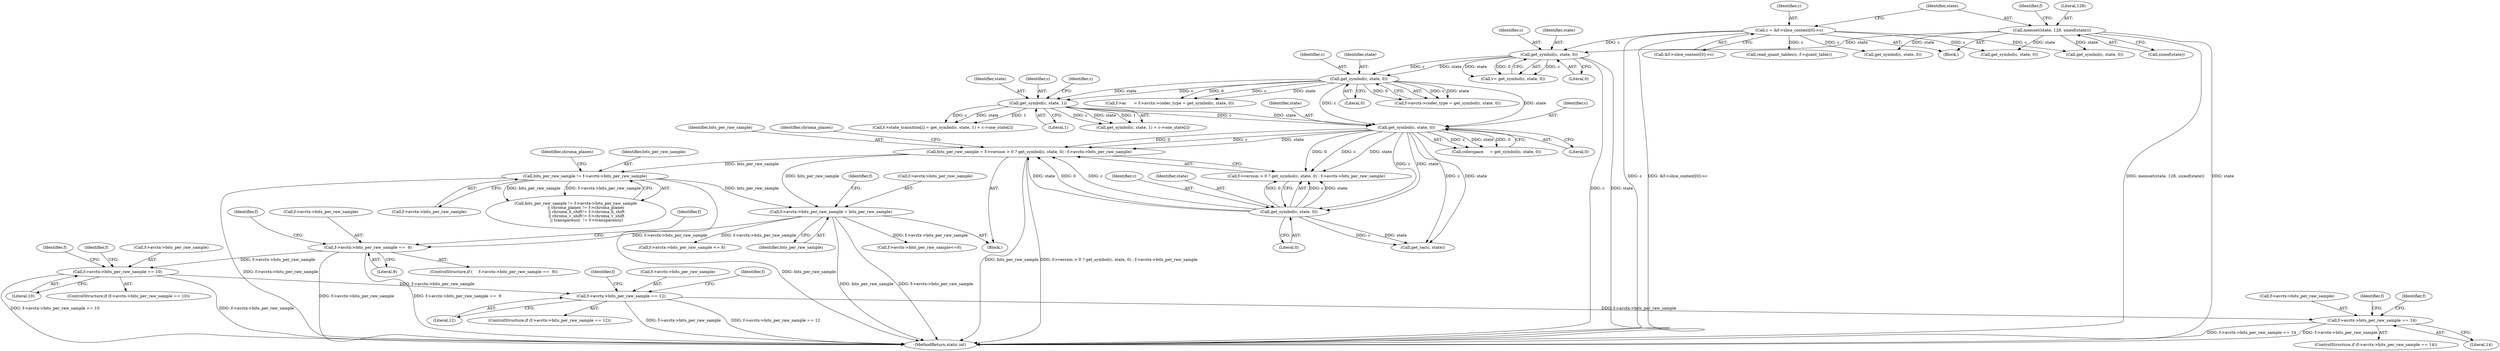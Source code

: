 digraph "0_FFmpeg_b05cd1ea7e45a836f7f6071a716c38bb30326e0f@pointer" {
"1000779" [label="(Call,f->avctx->bits_per_raw_sample == 12)"];
"1000763" [label="(Call,f->avctx->bits_per_raw_sample == 10)"];
"1000747" [label="(Call,f->avctx->bits_per_raw_sample ==  9)"];
"1000315" [label="(Call,f->avctx->bits_per_raw_sample = bits_per_raw_sample)"];
"1000219" [label="(Call,bits_per_raw_sample = f->version > 0 ? get_symbol(c, state, 0) : f->avctx->bits_per_raw_sample)"];
"1000227" [label="(Call,get_symbol(c, state, 0))"];
"1000215" [label="(Call,get_symbol(c, state, 0))"];
"1000177" [label="(Call,get_symbol(c, state, 0))"];
"1000144" [label="(Call,get_symbol(c, state, 0))"];
"1000113" [label="(Call,c = &f->slice_context[0]->c)"];
"1000123" [label="(Call,memset(state, 128, sizeof(state)))"];
"1000204" [label="(Call,get_symbol(c, state, 1))"];
"1000271" [label="(Call,bits_per_raw_sample != f->avctx->bits_per_raw_sample)"];
"1000795" [label="(Call,f->avctx->bits_per_raw_sample == 14)"];
"1000785" [label="(Literal,12)"];
"1000324" [label="(Identifier,f)"];
"1000206" [label="(Identifier,state)"];
"1000142" [label="(Call,v= get_symbol(c, state, 0))"];
"1000778" [label="(ControlStructure,if (f->avctx->bits_per_raw_sample == 12))"];
"1000763" [label="(Call,f->avctx->bits_per_raw_sample == 10)"];
"1000125" [label="(Literal,128)"];
"1000753" [label="(Literal,9)"];
"1000395" [label="(Call,f->avctx->bits_per_raw_sample<=8)"];
"1000220" [label="(Identifier,bits_per_raw_sample)"];
"1000219" [label="(Call,bits_per_raw_sample = f->version > 0 ? get_symbol(c, state, 0) : f->avctx->bits_per_raw_sample)"];
"1000757" [label="(Identifier,f)"];
"1000204" [label="(Call,get_symbol(c, state, 1))"];
"1000145" [label="(Identifier,c)"];
"1000798" [label="(Identifier,f)"];
"1000179" [label="(Identifier,state)"];
"1001322" [label="(MethodReturn,static int)"];
"1000796" [label="(Call,f->avctx->bits_per_raw_sample)"];
"1000315" [label="(Call,f->avctx->bits_per_raw_sample = bits_per_raw_sample)"];
"1000221" [label="(Call,f->version > 0 ? get_symbol(c, state, 0) : f->avctx->bits_per_raw_sample)"];
"1000237" [label="(Identifier,chroma_planes)"];
"1000114" [label="(Identifier,c)"];
"1000197" [label="(Call,f->state_transition[i] = get_symbol(c, state, 1) + c->one_state[i])"];
"1001228" [label="(Call,get_symbol(c, state, 0))"];
"1000215" [label="(Call,get_symbol(c, state, 0))"];
"1000167" [label="(Call,f->ac      = f->avctx->coder_type = get_symbol(c, state, 0))"];
"1000794" [label="(ControlStructure,if (f->avctx->bits_per_raw_sample == 14))"];
"1000115" [label="(Call,&f->slice_context[0]->c)"];
"1000780" [label="(Call,f->avctx->bits_per_raw_sample)"];
"1000180" [label="(Literal,0)"];
"1000144" [label="(Call,get_symbol(c, state, 0))"];
"1000270" [label="(Call,bits_per_raw_sample != f->avctx->bits_per_raw_sample\n                || chroma_planes != f->chroma_planes\n                 || chroma_h_shift!= f->chroma_h_shift\n                 || chroma_v_shift!= f->chroma_v_shift\n                 || transparency  != f->transparency)"];
"1000764" [label="(Call,f->avctx->bits_per_raw_sample)"];
"1000205" [label="(Identifier,c)"];
"1000769" [label="(Literal,10)"];
"1000124" [label="(Identifier,state)"];
"1000213" [label="(Call,colorspace     = get_symbol(c, state, 0))"];
"1000178" [label="(Identifier,c)"];
"1000113" [label="(Call,c = &f->slice_context[0]->c)"];
"1000766" [label="(Identifier,f)"];
"1000207" [label="(Literal,1)"];
"1000230" [label="(Literal,0)"];
"1000123" [label="(Call,memset(state, 128, sizeof(state)))"];
"1000865" [label="(Call,read_quant_tables(c, f->quant_table))"];
"1000746" [label="(ControlStructure,if (     f->avctx->bits_per_raw_sample ==  9))"];
"1000147" [label="(Literal,0)"];
"1000131" [label="(Identifier,f)"];
"1000779" [label="(Call,f->avctx->bits_per_raw_sample == 12)"];
"1000370" [label="(Call,f->avctx->bits_per_raw_sample <= 8)"];
"1000272" [label="(Identifier,bits_per_raw_sample)"];
"1000227" [label="(Call,get_symbol(c, state, 0))"];
"1000216" [label="(Identifier,c)"];
"1000895" [label="(Call,get_symbol(c, state, 0))"];
"1000238" [label="(Call,get_rac(c, state))"];
"1000217" [label="(Identifier,state)"];
"1000812" [label="(Identifier,f)"];
"1000789" [label="(Identifier,f)"];
"1000210" [label="(Identifier,c)"];
"1000805" [label="(Identifier,f)"];
"1000228" [label="(Identifier,c)"];
"1000273" [label="(Call,f->avctx->bits_per_raw_sample)"];
"1000280" [label="(Identifier,chroma_planes)"];
"1000218" [label="(Literal,0)"];
"1000801" [label="(Literal,14)"];
"1000321" [label="(Identifier,bits_per_raw_sample)"];
"1000134" [label="(Block,)"];
"1000271" [label="(Call,bits_per_raw_sample != f->avctx->bits_per_raw_sample)"];
"1000747" [label="(Call,f->avctx->bits_per_raw_sample ==  9)"];
"1000177" [label="(Call,get_symbol(c, state, 0))"];
"1000203" [label="(Call,get_symbol(c, state, 1) + c->one_state[i])"];
"1000316" [label="(Call,f->avctx->bits_per_raw_sample)"];
"1001043" [label="(Call,get_symbol(c, state, 0))"];
"1000795" [label="(Call,f->avctx->bits_per_raw_sample == 14)"];
"1000171" [label="(Call,f->avctx->coder_type = get_symbol(c, state, 0))"];
"1000782" [label="(Identifier,f)"];
"1000146" [label="(Identifier,state)"];
"1000104" [label="(Block,)"];
"1000762" [label="(ControlStructure,if (f->avctx->bits_per_raw_sample == 10))"];
"1000126" [label="(Call,sizeof(state))"];
"1000229" [label="(Identifier,state)"];
"1000748" [label="(Call,f->avctx->bits_per_raw_sample)"];
"1000773" [label="(Identifier,f)"];
"1000779" -> "1000778"  [label="AST: "];
"1000779" -> "1000785"  [label="CFG: "];
"1000780" -> "1000779"  [label="AST: "];
"1000785" -> "1000779"  [label="AST: "];
"1000789" -> "1000779"  [label="CFG: "];
"1000798" -> "1000779"  [label="CFG: "];
"1000779" -> "1001322"  [label="DDG: f->avctx->bits_per_raw_sample"];
"1000779" -> "1001322"  [label="DDG: f->avctx->bits_per_raw_sample == 12"];
"1000763" -> "1000779"  [label="DDG: f->avctx->bits_per_raw_sample"];
"1000779" -> "1000795"  [label="DDG: f->avctx->bits_per_raw_sample"];
"1000763" -> "1000762"  [label="AST: "];
"1000763" -> "1000769"  [label="CFG: "];
"1000764" -> "1000763"  [label="AST: "];
"1000769" -> "1000763"  [label="AST: "];
"1000773" -> "1000763"  [label="CFG: "];
"1000782" -> "1000763"  [label="CFG: "];
"1000763" -> "1001322"  [label="DDG: f->avctx->bits_per_raw_sample == 10"];
"1000763" -> "1001322"  [label="DDG: f->avctx->bits_per_raw_sample"];
"1000747" -> "1000763"  [label="DDG: f->avctx->bits_per_raw_sample"];
"1000747" -> "1000746"  [label="AST: "];
"1000747" -> "1000753"  [label="CFG: "];
"1000748" -> "1000747"  [label="AST: "];
"1000753" -> "1000747"  [label="AST: "];
"1000757" -> "1000747"  [label="CFG: "];
"1000766" -> "1000747"  [label="CFG: "];
"1000747" -> "1001322"  [label="DDG: f->avctx->bits_per_raw_sample"];
"1000747" -> "1001322"  [label="DDG: f->avctx->bits_per_raw_sample ==  9"];
"1000315" -> "1000747"  [label="DDG: f->avctx->bits_per_raw_sample"];
"1000315" -> "1000134"  [label="AST: "];
"1000315" -> "1000321"  [label="CFG: "];
"1000316" -> "1000315"  [label="AST: "];
"1000321" -> "1000315"  [label="AST: "];
"1000324" -> "1000315"  [label="CFG: "];
"1000315" -> "1001322"  [label="DDG: f->avctx->bits_per_raw_sample"];
"1000315" -> "1001322"  [label="DDG: bits_per_raw_sample"];
"1000219" -> "1000315"  [label="DDG: bits_per_raw_sample"];
"1000271" -> "1000315"  [label="DDG: bits_per_raw_sample"];
"1000315" -> "1000370"  [label="DDG: f->avctx->bits_per_raw_sample"];
"1000315" -> "1000395"  [label="DDG: f->avctx->bits_per_raw_sample"];
"1000219" -> "1000134"  [label="AST: "];
"1000219" -> "1000221"  [label="CFG: "];
"1000220" -> "1000219"  [label="AST: "];
"1000221" -> "1000219"  [label="AST: "];
"1000237" -> "1000219"  [label="CFG: "];
"1000219" -> "1001322"  [label="DDG: f->version > 0 ? get_symbol(c, state, 0) : f->avctx->bits_per_raw_sample"];
"1000219" -> "1001322"  [label="DDG: bits_per_raw_sample"];
"1000227" -> "1000219"  [label="DDG: c"];
"1000227" -> "1000219"  [label="DDG: state"];
"1000227" -> "1000219"  [label="DDG: 0"];
"1000215" -> "1000219"  [label="DDG: c"];
"1000215" -> "1000219"  [label="DDG: state"];
"1000215" -> "1000219"  [label="DDG: 0"];
"1000219" -> "1000271"  [label="DDG: bits_per_raw_sample"];
"1000227" -> "1000221"  [label="AST: "];
"1000227" -> "1000230"  [label="CFG: "];
"1000228" -> "1000227"  [label="AST: "];
"1000229" -> "1000227"  [label="AST: "];
"1000230" -> "1000227"  [label="AST: "];
"1000221" -> "1000227"  [label="CFG: "];
"1000227" -> "1000221"  [label="DDG: c"];
"1000227" -> "1000221"  [label="DDG: state"];
"1000227" -> "1000221"  [label="DDG: 0"];
"1000215" -> "1000227"  [label="DDG: c"];
"1000215" -> "1000227"  [label="DDG: state"];
"1000227" -> "1000238"  [label="DDG: c"];
"1000227" -> "1000238"  [label="DDG: state"];
"1000215" -> "1000213"  [label="AST: "];
"1000215" -> "1000218"  [label="CFG: "];
"1000216" -> "1000215"  [label="AST: "];
"1000217" -> "1000215"  [label="AST: "];
"1000218" -> "1000215"  [label="AST: "];
"1000213" -> "1000215"  [label="CFG: "];
"1000215" -> "1000213"  [label="DDG: c"];
"1000215" -> "1000213"  [label="DDG: state"];
"1000215" -> "1000213"  [label="DDG: 0"];
"1000177" -> "1000215"  [label="DDG: c"];
"1000177" -> "1000215"  [label="DDG: state"];
"1000204" -> "1000215"  [label="DDG: c"];
"1000204" -> "1000215"  [label="DDG: state"];
"1000215" -> "1000221"  [label="DDG: c"];
"1000215" -> "1000221"  [label="DDG: state"];
"1000215" -> "1000221"  [label="DDG: 0"];
"1000215" -> "1000238"  [label="DDG: c"];
"1000215" -> "1000238"  [label="DDG: state"];
"1000177" -> "1000171"  [label="AST: "];
"1000177" -> "1000180"  [label="CFG: "];
"1000178" -> "1000177"  [label="AST: "];
"1000179" -> "1000177"  [label="AST: "];
"1000180" -> "1000177"  [label="AST: "];
"1000171" -> "1000177"  [label="CFG: "];
"1000177" -> "1000167"  [label="DDG: c"];
"1000177" -> "1000167"  [label="DDG: state"];
"1000177" -> "1000167"  [label="DDG: 0"];
"1000177" -> "1000171"  [label="DDG: c"];
"1000177" -> "1000171"  [label="DDG: state"];
"1000177" -> "1000171"  [label="DDG: 0"];
"1000144" -> "1000177"  [label="DDG: c"];
"1000144" -> "1000177"  [label="DDG: state"];
"1000177" -> "1000204"  [label="DDG: c"];
"1000177" -> "1000204"  [label="DDG: state"];
"1000144" -> "1000142"  [label="AST: "];
"1000144" -> "1000147"  [label="CFG: "];
"1000145" -> "1000144"  [label="AST: "];
"1000146" -> "1000144"  [label="AST: "];
"1000147" -> "1000144"  [label="AST: "];
"1000142" -> "1000144"  [label="CFG: "];
"1000144" -> "1001322"  [label="DDG: c"];
"1000144" -> "1001322"  [label="DDG: state"];
"1000144" -> "1000142"  [label="DDG: c"];
"1000144" -> "1000142"  [label="DDG: state"];
"1000144" -> "1000142"  [label="DDG: 0"];
"1000113" -> "1000144"  [label="DDG: c"];
"1000123" -> "1000144"  [label="DDG: state"];
"1000113" -> "1000104"  [label="AST: "];
"1000113" -> "1000115"  [label="CFG: "];
"1000114" -> "1000113"  [label="AST: "];
"1000115" -> "1000113"  [label="AST: "];
"1000124" -> "1000113"  [label="CFG: "];
"1000113" -> "1001322"  [label="DDG: c"];
"1000113" -> "1001322"  [label="DDG: &f->slice_context[0]->c"];
"1000113" -> "1000865"  [label="DDG: c"];
"1000113" -> "1000895"  [label="DDG: c"];
"1000113" -> "1001043"  [label="DDG: c"];
"1000113" -> "1001228"  [label="DDG: c"];
"1000123" -> "1000104"  [label="AST: "];
"1000123" -> "1000126"  [label="CFG: "];
"1000124" -> "1000123"  [label="AST: "];
"1000125" -> "1000123"  [label="AST: "];
"1000126" -> "1000123"  [label="AST: "];
"1000131" -> "1000123"  [label="CFG: "];
"1000123" -> "1001322"  [label="DDG: memset(state, 128, sizeof(state))"];
"1000123" -> "1001322"  [label="DDG: state"];
"1000123" -> "1000895"  [label="DDG: state"];
"1000123" -> "1001043"  [label="DDG: state"];
"1000123" -> "1001228"  [label="DDG: state"];
"1000204" -> "1000203"  [label="AST: "];
"1000204" -> "1000207"  [label="CFG: "];
"1000205" -> "1000204"  [label="AST: "];
"1000206" -> "1000204"  [label="AST: "];
"1000207" -> "1000204"  [label="AST: "];
"1000210" -> "1000204"  [label="CFG: "];
"1000204" -> "1000197"  [label="DDG: c"];
"1000204" -> "1000197"  [label="DDG: state"];
"1000204" -> "1000197"  [label="DDG: 1"];
"1000204" -> "1000203"  [label="DDG: c"];
"1000204" -> "1000203"  [label="DDG: state"];
"1000204" -> "1000203"  [label="DDG: 1"];
"1000271" -> "1000270"  [label="AST: "];
"1000271" -> "1000273"  [label="CFG: "];
"1000272" -> "1000271"  [label="AST: "];
"1000273" -> "1000271"  [label="AST: "];
"1000280" -> "1000271"  [label="CFG: "];
"1000270" -> "1000271"  [label="CFG: "];
"1000271" -> "1001322"  [label="DDG: f->avctx->bits_per_raw_sample"];
"1000271" -> "1001322"  [label="DDG: bits_per_raw_sample"];
"1000271" -> "1000270"  [label="DDG: bits_per_raw_sample"];
"1000271" -> "1000270"  [label="DDG: f->avctx->bits_per_raw_sample"];
"1000795" -> "1000794"  [label="AST: "];
"1000795" -> "1000801"  [label="CFG: "];
"1000796" -> "1000795"  [label="AST: "];
"1000801" -> "1000795"  [label="AST: "];
"1000805" -> "1000795"  [label="CFG: "];
"1000812" -> "1000795"  [label="CFG: "];
"1000795" -> "1001322"  [label="DDG: f->avctx->bits_per_raw_sample"];
"1000795" -> "1001322"  [label="DDG: f->avctx->bits_per_raw_sample == 14"];
}
